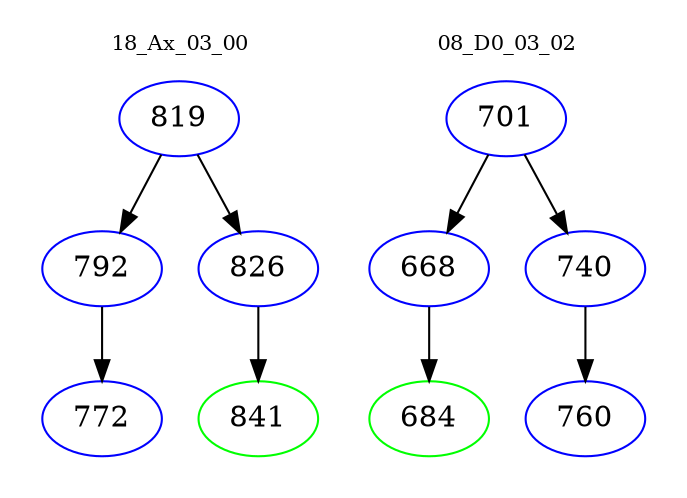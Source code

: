 digraph{
subgraph cluster_0 {
color = white
label = "18_Ax_03_00";
fontsize=10;
T0_819 [label="819", color="blue"]
T0_819 -> T0_792 [color="black"]
T0_792 [label="792", color="blue"]
T0_792 -> T0_772 [color="black"]
T0_772 [label="772", color="blue"]
T0_819 -> T0_826 [color="black"]
T0_826 [label="826", color="blue"]
T0_826 -> T0_841 [color="black"]
T0_841 [label="841", color="green"]
}
subgraph cluster_1 {
color = white
label = "08_D0_03_02";
fontsize=10;
T1_701 [label="701", color="blue"]
T1_701 -> T1_668 [color="black"]
T1_668 [label="668", color="blue"]
T1_668 -> T1_684 [color="black"]
T1_684 [label="684", color="green"]
T1_701 -> T1_740 [color="black"]
T1_740 [label="740", color="blue"]
T1_740 -> T1_760 [color="black"]
T1_760 [label="760", color="blue"]
}
}
